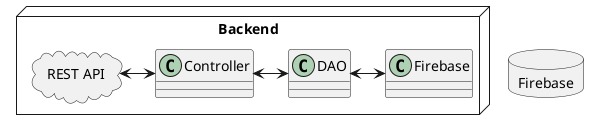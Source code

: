 @startuml

node Backend {

    cloud "REST API" {

    }

    "REST API" <-> Controller
    DAO <-> Firebase
    Controller <-> DAO

}


    database Firebase {
    }


@enduml